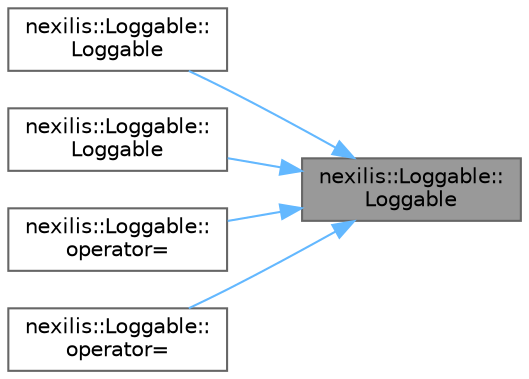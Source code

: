 digraph "nexilis::Loggable::Loggable"
{
 // LATEX_PDF_SIZE
  bgcolor="transparent";
  edge [fontname=Helvetica,fontsize=10,labelfontname=Helvetica,labelfontsize=10];
  node [fontname=Helvetica,fontsize=10,shape=box,height=0.2,width=0.4];
  rankdir="RL";
  Node1 [id="Node000001",label="nexilis::Loggable::\lLoggable",height=0.2,width=0.4,color="gray40", fillcolor="grey60", style="filled", fontcolor="black",tooltip="Constructor, the class name we are logging from."];
  Node1 -> Node2 [id="edge1_Node000001_Node000002",dir="back",color="steelblue1",style="solid",tooltip=" "];
  Node2 [id="Node000002",label="nexilis::Loggable::\lLoggable",height=0.2,width=0.4,color="grey40", fillcolor="white", style="filled",URL="$da/d34/classnexilis_1_1Loggable.html#a17aa8ba6092c67c1e3507a80c18e336d",tooltip="Deleted copy constructor."];
  Node1 -> Node3 [id="edge2_Node000001_Node000003",dir="back",color="steelblue1",style="solid",tooltip=" "];
  Node3 [id="Node000003",label="nexilis::Loggable::\lLoggable",height=0.2,width=0.4,color="grey40", fillcolor="white", style="filled",URL="$da/d34/classnexilis_1_1Loggable.html#a8d8f9b5ea9f04a377a05ba4a0f8aebae",tooltip="Move constructor."];
  Node1 -> Node4 [id="edge3_Node000001_Node000004",dir="back",color="steelblue1",style="solid",tooltip=" "];
  Node4 [id="Node000004",label="nexilis::Loggable::\loperator=",height=0.2,width=0.4,color="grey40", fillcolor="white", style="filled",URL="$da/d34/classnexilis_1_1Loggable.html#af86efd75d897dacd0b362f2943f6221e",tooltip="Deleted copy assignment operator."];
  Node1 -> Node5 [id="edge4_Node000001_Node000005",dir="back",color="steelblue1",style="solid",tooltip=" "];
  Node5 [id="Node000005",label="nexilis::Loggable::\loperator=",height=0.2,width=0.4,color="grey40", fillcolor="white", style="filled",URL="$da/d34/classnexilis_1_1Loggable.html#aade12db7de364b096138bfbad8548dc9",tooltip="Move assignment operator."];
}
